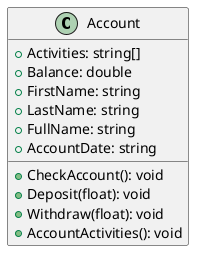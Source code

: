 @startuml AccountClass
class Account{
    +Activities: string[]
    +Balance: double
    +FirstName: string
    +LastName: string
    +FullName: string
    +AccountDate: string

    +CheckAccount(): void
    +Deposit(float): void
    +Withdraw(float): void
    +AccountActivities(): void
}
@enduml